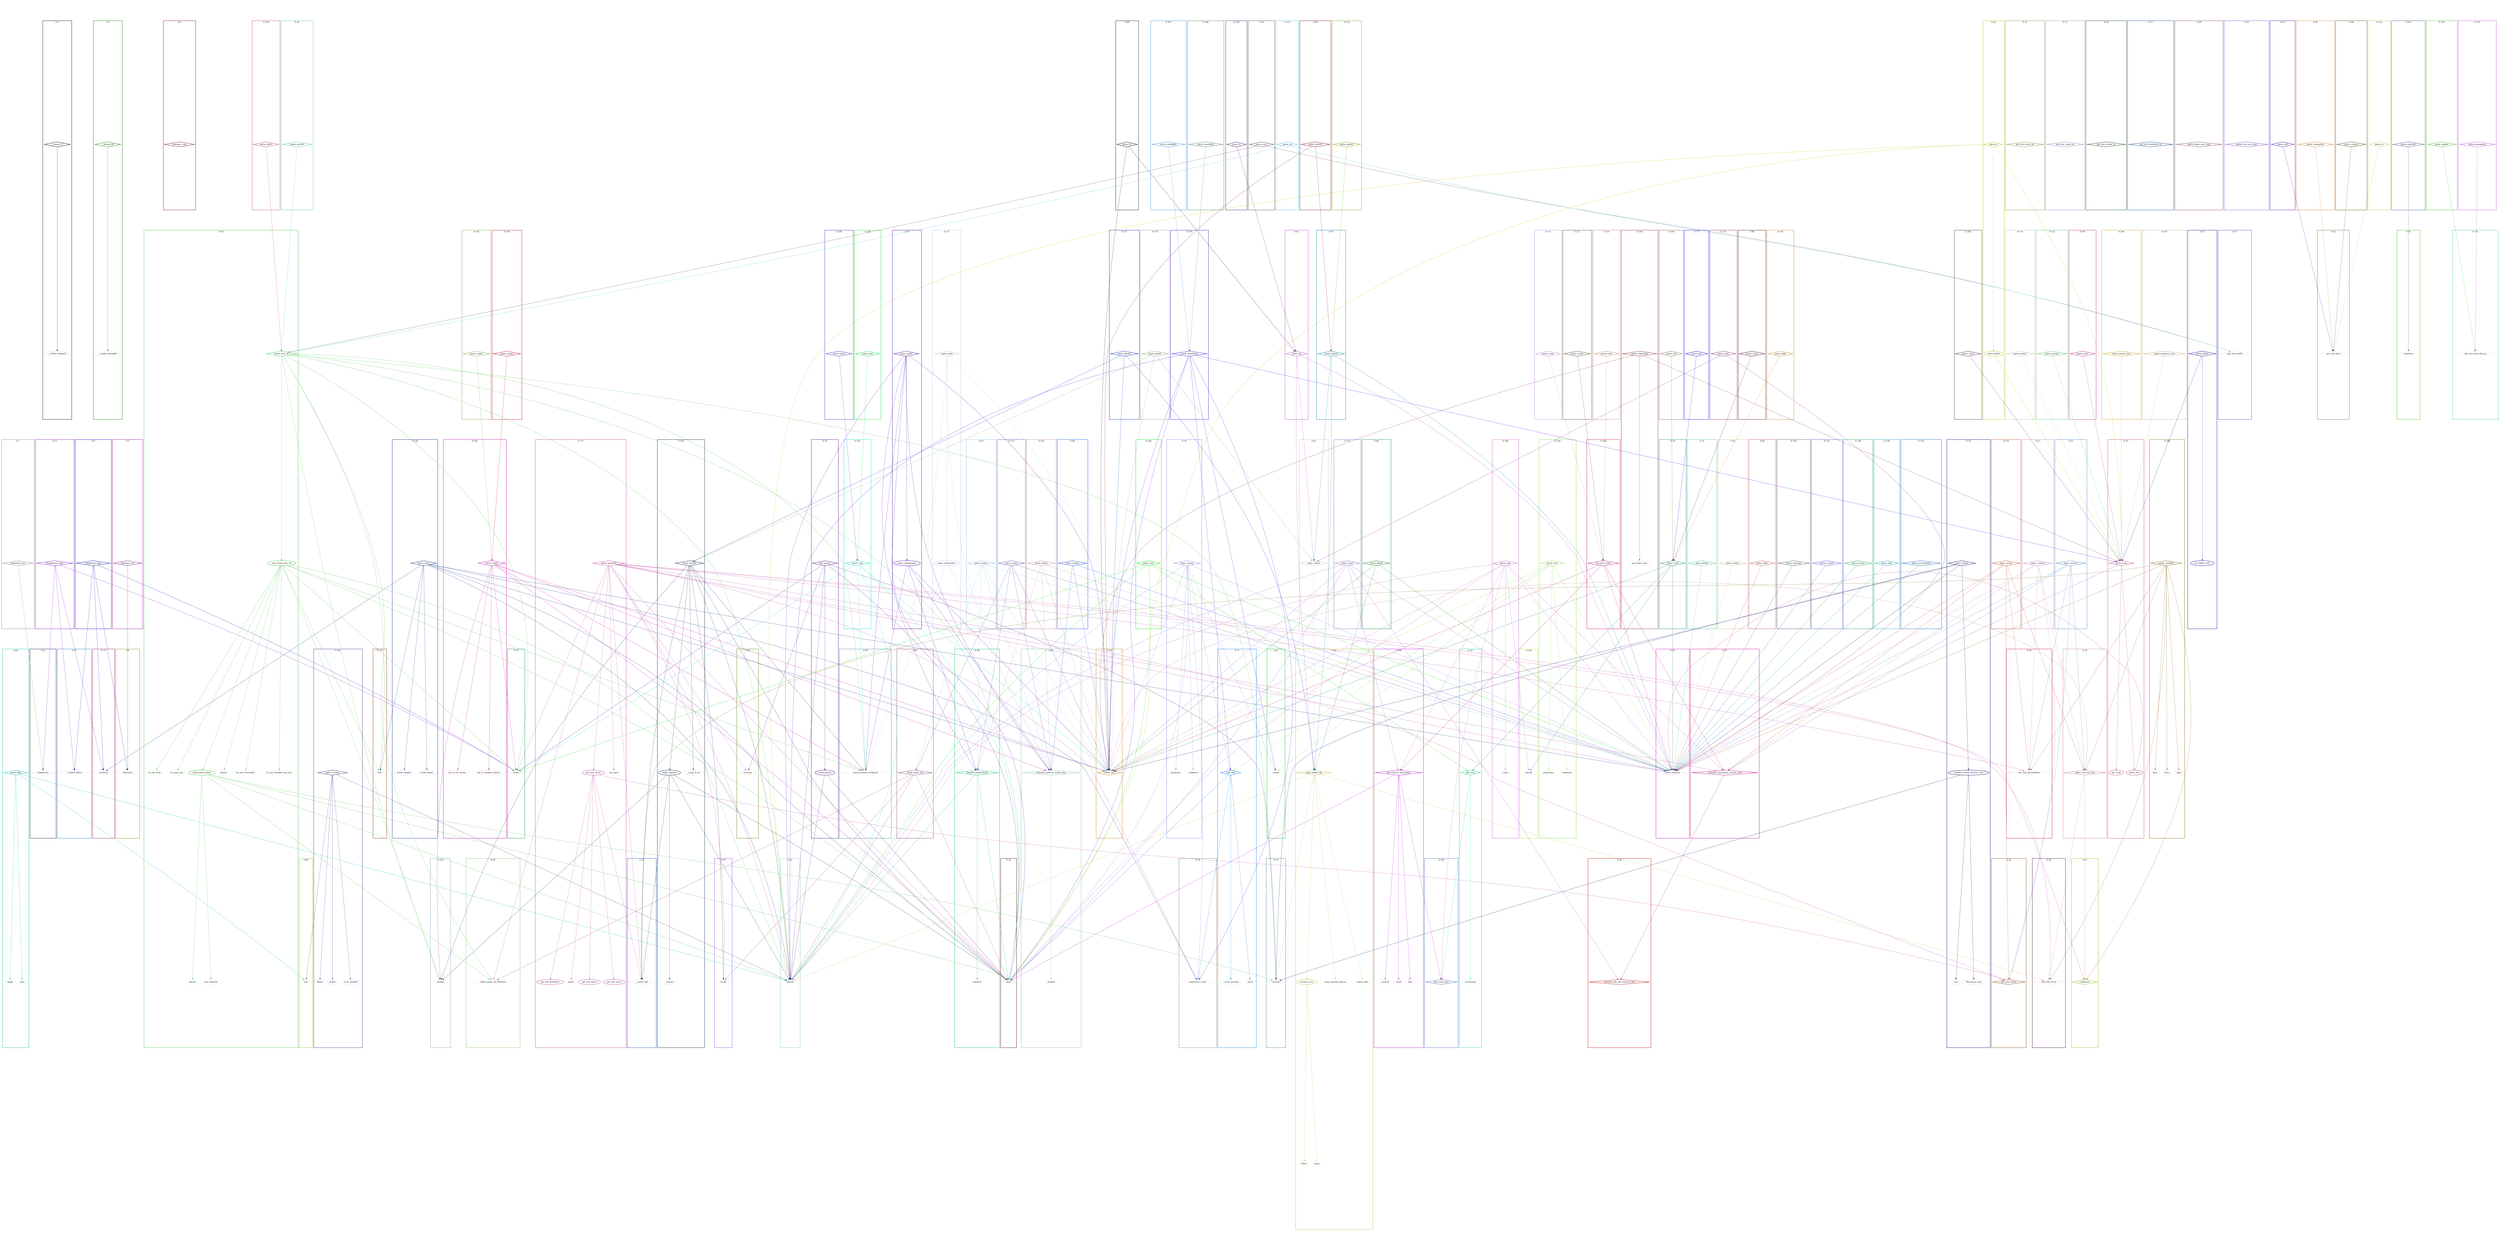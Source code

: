 digraph G {
  ratio=0.500000;
  "UV __bswap_32 (0)" [shape=diamond, label="__bswap_32", color="#000000",
                       style=bold];
  "UV __builtin_bswap32 (1)" [label="__builtin_bswap32", color="#000000",
                              style=dotted];
  "UV __bswap_64 (2)" [shape=diamond, label="__bswap_64", color="#008000",
                       style=bold];
  "UV __builtin_bswap64 (3)" [label="__builtin_bswap64", color="#008000",
                              style=dotted];
  "UV timespec_cmp (4)" [shape=diamond, label="timespec_cmp",
                         color="#800000", style=bold];
  "UV pgettext_aux (5)" [shape=diamond, label="pgettext_aux",
                         color="#800080", style=bold];
  "UV dcgettext (6)" [shape=diamond, label="dcgettext", color="#808000",
                      style=dotted];
  "UV npgettext_aux (7)" [shape=diamond, label="npgettext_aux",
                          color="#808080", style=bold];
  "UV dcngettext (8)" [shape=diamond, label="dcngettext", color="#000040",
                       style=dotted];
  "UV dcpgettext_expr (9)" [shape=diamond, label="dcpgettext_expr",
                            color="#0000C0", style=bold];
  "UV strlen (10)" [shape=diamond, label="strlen", color="#008040",
                    style=dotted];
  "UV __builtin_alloca (11)" [shape=diamond, label="__builtin_alloca",
                              color="#0080C0", style=dotted];
  "UV memcpy (12)" [shape=diamond, label="memcpy", color="#800040",
                    style=dotted];
  "UV dcnpgettext_expr (13)" [shape=diamond, label="dcnpgettext_expr",
                              color="#8000C0", style=bold];
  "UV get_stat_atime_ns (14)" [shape=diamond, label="get_stat_atime_ns",
                               color="#808040", style=bold];
  "UV get_stat_ctime_ns (15)" [shape=diamond, label="get_stat_ctime_ns",
                               color="#8080C0", style=bold];
  "UV get_stat_mtime_ns (16)" [shape=diamond, label="get_stat_mtime_ns",
                               color="#004000", style=bold];
  "UV get_stat_birthtime_ns (17)" [shape=diamond,
                                   label="get_stat_birthtime_ns",
                                   color="#004080", style=bold];
  "UV get_stat_atime (18)" [label="get_stat_atime", color="#C040A0",
                            style=bold];
  "UV get_stat_ctime (19)" [label="get_stat_ctime", color="#C040A0",
                            style=bold];
  "UV get_stat_mtime (20)" [shape=diamond, label="get_stat_mtime",
                            color="#804000", style=bold];
  "UV get_stat_birthtime (21)" [label="get_stat_birthtime", color="#C040A0",
                                style=bold];
  "UV <indirect> (22)" [shape=diamond, label="<indirect>", color="#80C000",
                        style=bold];
  "UV get_noop (23)" [label="get_noop", color="#C04080", style=bold];
  "UV get_stat_Ytime (24)" [label="get_stat_Ytime", color="#C040A0",
                            style=bold];
  "UV __assert_fail (25)" [shape=diamond, label="__assert_fail",
                           color="#0040C0", style=dotted];
  "UV abort (26)" [label="abort", color="#C040A0", style=dotted];
  "UV set_follow_state (27)" [label="set_follow_state", color="#0000A0",
                              style=bold];
  "UV parse_begin_user_args (28)" [shape=diamond,
                                   label="parse_begin_user_args",
                                   color="#804040", style=bold];
  "UV parse_end_user_args (29)" [shape=diamond, label="parse_end_user_args",
                                 color="#8040C0", style=bold];
  "UV found_parser (30)" [label="found_parser", color="#400080", style=bold];
  "UV gettext (31)" [shape=diamond, label="gettext", color="#80C0C0",
                     style=dotted];
  "UV error (32)" [shape=diamond, label="error", color="#400000",
                   style=dotted];
  "UV find_parser (33)" [shape=diamond, label="find_parser", color="#400080",
                         style=bold];
  "UV strncmp (34)" [shape=diamond, label="strncmp", color="#408000",
                     style=dotted];
  "UV strcmp (35)" [shape=diamond, label="strcmp", color="#408080",
                    style=dotted];
  "UV estimate_file_age_success_rate (36)" [shape=diamond,
                                            label="estimate_file_age_success_rate",
                                            color="#C00000", style=bold];
  "UV estimate_timestamp_success_rate (37)" [shape=diamond,
                                             label="estimate_timestamp_success_rate",
                                             color="#C00080", style=bold];
  "UV collect_arg (38)" [shape=diamond, label="collect_arg", color="#C08000",
                         style=bold];
  "UV collect_arg_stat_info (39)" [shape=diamond,
                                   label="collect_arg_stat_info",
                                   color="#C08080", style=bold];
  "UV fatal_file_error (40)" [shape=diamond, label="fatal_file_error",
                              color="#400040", style=dotted];
  "UV parse_and (41)" [shape=diamond, label="parse_and", color="#4000C0",
                       style=bold];
  "UV get_new_pred (42)" [shape=diamond, label="get_new_pred",
                          color="#408040", style=dotted];
  "UV parse_anewer (43)" [shape=diamond, label="parse_anewer",
                          color="#4080C0", style=bold];
  "UV set_stat_placeholders (44)" [shape=diamond,
                                   label="set_stat_placeholders",
                                   color="#C00040", style=dotted];
  "UV insert_primary (45)" [shape=diamond, label="insert_primary",
                            color="#C000C0", style=dotted];
  "UV parse_closeparen (46)" [shape=diamond, label="parse_closeparen",
                              color="#C08040", style=bold];
  "UV parse_cnewer (47)" [shape=diamond, label="parse_cnewer",
                          color="#C080C0", style=bold];
  "UV parse_comma (48)" [shape=diamond, label="parse_comma", color="#404000",
                         style=bold];
  "UV parse_daystart (49)" [shape=diamond, label="parse_daystart",
                            color="#404080", style=bold];
  "UV localtime (50)" [shape=diamond, label="localtime", color="#40C000",
                       style=dotted];
  "UV parse_delete (51)" [shape=diamond, label="parse_delete",
                          color="#40C080", style=bold];
  "UV parse_depth (52)" [label="parse_depth", color="#C0C000", style=bold];
  "UV parse_noop (53)" [shape=diamond, label="parse_noop", color="#C04080",
                        style=bold];
  "UV parse_d (54)" [shape=diamond, label="parse_d", color="#C0C000",
                     style=bold];
  "UV parse_empty (55)" [shape=diamond, label="parse_empty", color="#C0C080",
                         style=bold];
  "UV parse_exec (56)" [shape=diamond, label="parse_exec", color="#404040",
                        style=bold];
  "UV get_start_dirfd (57)" [shape=diamond, label="get_start_dirfd",
                             color="#4040C0", style=dotted];
  "UV insert_exec_ok (58)" [shape=diamond, label="insert_exec_ok",
                            color="#40C040", style=bold];
  "UV parse_execdir (59)" [shape=diamond, label="parse_execdir",
                           color="#40C0C0", style=bold];
  "UV parse_false (60)" [shape=diamond, label="parse_false", color="#C04040",
                         style=bold];
  "UV insert_fls (61)" [shape=diamond, label="insert_fls", color="#C040C0",
                        style=bold];
  "UV open_output_file (62)" [shape=diamond, label="open_output_file",
                              color="#C0C040", style=bold];
  "UV open_stdout (63)" [shape=diamond, label="open_stdout", color="#C0C0C0",
                         style=bold];
  "UV parse_fls (64)" [shape=diamond, label="parse_fls", color="#000020",
                       style=bold];
  "UV parse_follow (65)" [shape=diamond, label="parse_follow",
                          color="#0000A0", style=bold];
  "UV parse_fprint (66)" [shape=diamond, label="parse_fprint",
                          color="#008020", style=bold];
  "UV insert_fprint (67)" [shape=diamond, label="insert_fprint",
                           color="#0080A0", style=bold];
  "UV parse_fprint0 (68)" [shape=diamond, label="parse_fprint0",
                           color="#800020", style=bold];
  "UV estimate_fstype_success_rate (69)" [label="estimate_fstype_success_rate",
                                          color="#000060", style=bold];
  "UV stat (70)" [label="stat", color="#000060", style=dotted];
  "UV filesystem_type (71)" [label="filesystem_type", color="#000060",
                             style=dotted];
  "UV parse_fstype (72)" [shape=diamond, label="parse_fstype",
                          color="#000060", style=bold];
  "UV parse_gid (73)" [shape=diamond, label="parse_gid", color="#0000E0",
                       style=bold];
  "UV insert_num (74)" [shape=diamond, label="insert_num", color="#008060",
                        style=bold];
  "UV safe_atoi (75)" [shape=diamond, label="safe_atoi", color="#0080E0",
                       style=bold];
  "UV __errno_location (76)" [label="__errno_location", color="#0080E0",
                              style=dotted];
  "UV strtol (77)" [label="strtol", color="#0080E0", style=dotted];
  "UV quotearg_n_style (78)" [shape=diamond, label="quotearg_n_style",
                              color="#808060", style=dotted];
  "UV parse_group (79)" [shape=diamond, label="parse_group", color="#8080E0",
                         style=bold];
  "UV getgrnam (80)" [label="getgrnam", color="#8080E0", style=dotted];
  "UV endgrent (81)" [label="endgrent", color="#8080E0", style=dotted];
  "UV strspn (82)" [shape=diamond, label="strspn", color="#00C020",
                    style=dotted];
  "UV parse_help (83)" [shape=diamond, label="parse_help", color="#00C0A0",
                        style=bold];
  "UV usage (84)" [label="usage", color="#00C0A0", style=dotted];
  "UV puts (85)" [label="puts", color="#00C0A0", style=dotted];
  "UV exit (86)" [shape=diamond, label="exit", color="#80C020", style=dotted];
  "UV estimate_pattern_match_rate (87)" [shape=diamond,
                                         label="estimate_pattern_match_rate",
                                         color="#80C0A0", style=bold];
  "UV strpbrk (88)" [label="strpbrk", color="#80C0A0", style=dotted];
  "UV parse_ilname (89)" [shape=diamond, label="parse_ilname",
                          color="#0040E0", style=bold];
  "UV fnmatch_sanitycheck (90)" [shape=diamond, label="fnmatch_sanitycheck",
                                 color="#00C060", style=bold];
  "UV fnmatch (91)" [label="fnmatch", color="#00C060", style=dotted];
  "UV check_name_arg (92)" [shape=diamond, label="check_name_arg",
                            color="#804060", style=bold];
  "UV strchr (93)" [shape=diamond, label="strchr", color="#8040E0",
                    style=dotted];
  "UV safely_quote_err_filename (94)" [shape=diamond,
                                       label="safely_quote_err_filename",
                                       color="#80C060", style=dotted];
  "UV parse_iname (95)" [shape=diamond, label="parse_iname", color="#80C0E0",
                         style=bold];
  "UV parse_inum (96)" [shape=diamond, label="parse_inum", color="#400020",
                        style=bold];
  "UV parse_ipath (97)" [shape=diamond, label="parse_ipath", color="#4000A0",
                         style=bold];
  "UV parse_iwholename (98)" [label="parse_iwholename", color="#4000A0",
                              style=bold];
  "UV insert_primary_withpred (99)" [shape=diamond,
                                     label="insert_primary_withpred",
                                     color="#4080A0", style=dotted];
  "UV parse_iregex (100)" [shape=diamond, label="parse_iregex",
                           color="#C00020", style=bold];
  "UV insert_regex (101)" [shape=diamond, label="insert_regex",
                           color="#C000A0", style=bold];
  "UV parse_links (102)" [shape=diamond, label="parse_links",
                          color="#C08020", style=bold];
  "UV parse_lname (103)" [shape=diamond, label="parse_lname",
                          color="#C080A0", style=bold];
  "UV parse_ls (104)" [shape=diamond, label="parse_ls", color="#400060",
                       style=bold];
  "UV insert_depthspec (105)" [shape=diamond, label="insert_depthspec",
                               color="#4000E0", style=bold];
  "UV parse_maxdepth (106)" [shape=diamond, label="parse_maxdepth",
                             color="#408060", style=bold];
  "UV parse_mindepth (107)" [shape=diamond, label="parse_mindepth",
                             color="#4080E0", style=bold];
  "UV do_parse_xmin (108)" [shape=diamond, label="do_parse_xmin",
                            color="#C00060", style=bold];
  "UV get_relative_timestamp (109)" [shape=diamond,
                                     label="get_relative_timestamp",
                                     color="#C000E0", style=bold];
  "UV parse_amin (110)" [shape=diamond, label="parse_amin", color="#C08060",
                         style=bold];
  "UV parse_cmin (111)" [shape=diamond, label="parse_cmin", color="#C080E0",
                         style=bold];
  "UV parse_mmin (112)" [shape=diamond, label="parse_mmin", color="#404020",
                         style=bold];
  "UV parse_name (113)" [shape=diamond, label="parse_name", color="#4040A0",
                         style=bold];
  "UV parse_negate (114)" [shape=diamond, label="parse_negate",
                           color="#40C020", style=bold];
  "UV get_new_pred_chk_op (115)" [shape=diamond, label="get_new_pred_chk_op",
                                  color="#40C0A0", style=dotted];
  "UV parse_newer (116)" [shape=diamond, label="parse_newer",
                          color="#C04020", style=bold];
  "UV parse_newerXY (117)" [shape=diamond, label="parse_newerXY",
                            color="#C040A0", style=bold];
  "UV get_date (118)" [label="get_date", color="#C040A0", style=dotted];
  "UV parse_noleaf (119)" [shape=diamond, label="parse_noleaf",
                           color="#C0C0A0", style=bold];
  "UV parse_nogroup (120)" [shape=diamond, label="parse_nogroup",
                            color="#404060", style=bold];
  "UV parse_nouser (121)" [shape=diamond, label="parse_nouser",
                           color="#4040E0", style=bold];
  "UV parse_nowarn (122)" [shape=diamond, label="parse_nowarn",
                           color="#40C060", style=bold];
  "UV parse_ok (123)" [shape=diamond, label="parse_ok", color="#40C0E0",
                       style=bold];
  "UV parse_okdir (124)" [shape=diamond, label="parse_okdir",
                          color="#C04060", style=bold];
  "UV parse_openparen (125)" [shape=diamond, label="parse_openparen",
                              color="#C040E0", style=bold];
  "UV parse_or (126)" [shape=diamond, label="parse_or", color="#C0C060",
                       style=bold];
  "UV parse_path (127)" [shape=diamond, label="parse_path", color="#C0C0E0",
                         style=bold];
  "UV parse_wholename (128)" [label="parse_wholename", color="#C0C0E0",
                              style=bold];
  "UV parse_perm (129)" [shape=diamond, label="parse_perm", color="#002080",
                         style=bold];
  "UV mode_compile (130)" [label="mode_compile", color="#002080",
                           style=dotted];
  "UV mode_adjust (131)" [label="mode_adjust", color="#002080", style=dotted];
  "UV free (132)" [shape=diamond, label="free", color="#802000", style=dotted];
  "UV parse_print (133)" [shape=diamond, label="parse_print",
                          color="#802080", style=bold];
  "UV parse_print0 (134)" [shape=diamond, label="parse_print0",
                           color="#80A000", style=bold];
  "UV parse_printf (135)" [shape=diamond, label="parse_printf",
                           color="#80A080", style=bold];
  "UV insert_fprintf (136)" [shape=diamond, label="insert_fprintf",
                             color="#002040", style=bold];
  "UV parse_fprintf (137)" [shape=diamond, label="parse_fprintf",
                            color="#0020C0", style=bold];
  "UV parse_prune (138)" [shape=diamond, label="parse_prune",
                          color="#00A040", style=bold];
  "UV parse_quit (139)" [shape=diamond, label="parse_quit", color="#00A0C0",
                         style=bold];
  "UV parse_regextype (140)" [shape=diamond, label="parse_regextype",
                              color="#802040", style=bold];
  "UV get_regex_type (141)" [label="get_regex_type", color="#802040",
                             style=dotted];
  "UV parse_regex (142)" [shape=diamond, label="parse_regex",
                          color="#80A040", style=bold];
  "UV xmalloc (143)" [shape=diamond, label="xmalloc", color="#80A0C0",
                      style=dotted];
  "UV rpl_re_set_syntax (144)" [label="rpl_re_set_syntax", color="#C000A0",
                                style=dotted];
  "UV rpl_re_compile_pattern (145)" [label="rpl_re_compile_pattern",
                                     color="#C000A0", style=dotted];
  "UV parse_size (146)" [shape=diamond, label="parse_size", color="#00E000",
                         style=bold];
  "UV get_num (147)" [shape=diamond, label="get_num", color="#00E080",
                      style=bold];
  "UV parse_samefile (148)" [shape=diamond, label="parse_samefile",
                             color="#806000", style=bold];
  "UV open (149)" [label="open", color="#806000", style=dotted];
  "UV fstat (150)" [label="fstat", color="#806000", style=dotted];
  "UV close (151)" [label="close", color="#806000", style=dotted];
  "UV parse_true (152)" [label="parse_true", color="#C04080", style=bold];
  "UV parse_accesscheck (153)" [shape=diamond, label="parse_accesscheck",
                                color="#0060C0", style=bold];
  "UV parse_type (154)" [shape=diamond, label="parse_type", color="#00E040",
                         style=bold];
  "UV insert_type (155)" [shape=diamond, label="insert_type",
                          color="#00E0C0", style=bold];
  "UV parse_uid (156)" [shape=diamond, label="parse_uid", color="#806040",
                        style=bold];
  "UV parse_used (157)" [shape=diamond, label="parse_used", color="#8060C0",
                         style=bold];
  "UV parse_user (158)" [shape=diamond, label="parse_user", color="#80E040",
                         style=bold];
  "UV getpwnam (159)" [label="getpwnam", color="#80E040", style=dotted];
  "UV endpwent (160)" [label="endpwent", color="#80E040", style=dotted];
  "UV parse_version (161)" [shape=diamond, label="parse_version",
                            color="#402080", style=bold];
  "UV fflush (162)" [label="fflush", color="#402080", style=dotted];
  "UV printf (163)" [label="printf", color="#402080", style=dotted];
  "UV is_fts_enabled (164)" [label="is_fts_enabled", color="#402080",
                             style=dotted];
  "UV parse_xdev (165)" [shape=diamond, label="parse_xdev", color="#C02080",
                         style=bold];
  "UV parse_ignore_race (166)" [shape=diamond, label="parse_ignore_race",
                                color="#C0A000", style=bold];
  "UV parse_noignore_race (167)" [shape=diamond, label="parse_noignore_race",
                                  color="#C0A080", style=bold];
  "UV parse_warn (168)" [shape=diamond, label="parse_warn", color="#402040",
                         style=bold];
  "UV parse_xtype (169)" [shape=diamond, label="parse_xtype",
                          color="#4020C0", style=bold];
  "UV stream_is_tty (170)" [label="stream_is_tty", color="#C0C040",
                            style=bold];
  "UV fileno (171)" [label="fileno", color="#C0C040", style=dotted];
  "UV isatty (172)" [label="isatty", color="#C0C040", style=dotted];
  "UV make_segment (173)" [label="make_segment", color="#002040", style=bold];
  "UV __ctype_b_loc (174)" [label="__ctype_b_loc", color="#002040",
                            style=dotted];
  "UV strncpy (175)" [label="strncpy", color="#002040", style=dotted];
  "UV check_path_safety (176)" [label="check_path_safety", color="#40C040",
                                style=bold];
  "UV getenv (177)" [label="getenv", color="#40C040", style=dotted];
  "UV next_element (178)" [label="next_element", color="#40C040",
                           style=dotted];
  "UV new_insert_exec_ok (179)" [label="new_insert_exec_ok", color="#40C040",
                                 style=bold];
  "UV mbsstr (180)" [label="mbsstr", color="#40C040", style=dotted];
  "UV bc_init_controlinfo (181)" [label="bc_init_controlinfo",
                                  color="#40C040", style=dotted];
  "UV bc_use_sensible_arg_max (182)" [label="bc_use_sensible_arg_max",
                                      color="#40C040", style=dotted];
  "UV bc_init_state (183)" [label="bc_init_state", color="#40C040",
                            style=dotted];
  "UV bc_push_arg (184)" [label="bc_push_arg", color="#40C040", style=dotted];
  "UV get_comp_type (185)" [shape=diamond, label="get_comp_type",
                            color="#4060C0", style=bold];
  "UV xstrtod (186)" [label="xstrtod", color="#C000E0", style=dotted];
  "UV modf (187)" [label="modf", color="#C000E0", style=dotted];
  "UV fabs (188)" [label="fabs", color="#C000E0", style=dotted];
  "UV parse_time (189)" [shape=diamond, label="parse_time", color="#C060C0",
                         style=bold];
  "UV fprintf (190)" [shape=diamond, label="fprintf", color="#C0E040",
                      style=dotted];
  "UV ctime (191)" [label="ctime", color="#C060C0", style=dotted];
  "UV xstrtoumax (192)" [label="xstrtoumax", color="#00E080", style=dotted];
  "UV clone_quoting_options (193)" [label="clone_quoting_options",
                                    color="#C0C040", style=dotted];
  "UV fopen_safer (194)" [label="fopen_safer", color="#C0C040", style=dotted];
  
  subgraph cluster_111 { label="S 111";
    color="#C080E0";
    style=bold;
    "UV parse_cmin (111)"; };
  subgraph cluster_112 { label="S 112";
    color="#404020";
    style=bold;
    "UV parse_mmin (112)"; };
  subgraph cluster_113 { label="S 113";
    color="#4040A0";
    style=bold;
    "UV parse_name (113)"; };
  subgraph cluster_31 { label="S 31";
    color="#80C0C0";
    style=bold;
    "UV gettext (31)"; };
  subgraph cluster_114 { label="S 114";
    color="#40C020";
    style=bold;
    "UV parse_negate (114)"; };
  subgraph cluster_32 { label="S 32";
    color="#400000";
    style=bold;
    "UV error (32)"; };
  subgraph cluster_115 { label="S 115";
    color="#40C0A0";
    style=bold;
    "UV get_new_pred_chk_op (115)"; };
  subgraph cluster_33 { label="S 33";
    color="#400080";
    style=bold;
    "UV find_parser (33)";"UV found_parser (30)"; };
  subgraph cluster_116 { label="S 116";
    color="#C04020";
    style=bold;
    "UV parse_newer (116)"; };
  subgraph cluster_34 { label="S 34";
    color="#408000";
    style=bold;
    "UV strncmp (34)"; };
  subgraph cluster_117 { label="S 117";
    color="#C040A0";
    style=bold;
    "UV get_date (118)";"UV parse_newerXY (117)";"UV abort (26)";"UV get_stat_Ytime (24)";"UV get_stat_birthtime (21)";"UV get_stat_ctime (19)";"UV get_stat_atime (18)"; };
  subgraph cluster_35 { label="S 35";
    color="#408080";
    style=bold;
    "UV strcmp (35)"; };
  subgraph cluster_36 { label="S 36";
    color="#C00000";
    style=bold;
    "UV estimate_file_age_success_rate (36)"; };
  subgraph cluster_119 { label="S 119";
    color="#C0C0A0";
    style=bold;
    "UV parse_noleaf (119)"; };
  subgraph cluster_37 { label="S 37";
    color="#C00080";
    style=bold;
    "UV estimate_timestamp_success_rate (37)"; };
  subgraph cluster_38 { label="S 38";
    color="#C08000";
    style=bold;
    "UV collect_arg (38)"; };
  subgraph cluster_185 { label="S 185";
    color="#4060C0";
    style=bold;
    "UV get_comp_type (185)"; };
  subgraph cluster_39 { label="S 39";
    color="#C08080";
    style=bold;
    "UV collect_arg_stat_info (39)"; };
  subgraph cluster_189 { label="S 189";
    color="#C060C0";
    style=bold;
    "UV ctime (191)";"UV parse_time (189)"; };
  subgraph cluster_120 { label="S 120";
    color="#404060";
    style=bold;
    "UV parse_nogroup (120)"; };
  subgraph cluster_121 { label="S 121";
    color="#4040E0";
    style=bold;
    "UV parse_nouser (121)"; };
  subgraph cluster_122 { label="S 122";
    color="#40C060";
    style=bold;
    "UV parse_nowarn (122)"; };
  subgraph cluster_40 { label="S 40";
    color="#400040";
    style=bold;
    "UV fatal_file_error (40)"; };
  subgraph cluster_123 { label="S 123";
    color="#40C0E0";
    style=bold;
    "UV parse_ok (123)"; };
  subgraph cluster_41 { label="S 41";
    color="#4000C0";
    style=bold;
    "UV parse_and (41)"; };
  subgraph cluster_124 { label="S 124";
    color="#C04060";
    style=bold;
    "UV parse_okdir (124)"; };
  subgraph cluster_42 { label="S 42";
    color="#408040";
    style=bold;
    "UV get_new_pred (42)"; };
  subgraph cluster_125 { label="S 125";
    color="#C040E0";
    style=bold;
    "UV parse_openparen (125)"; };
  subgraph cluster_43 { label="S 43";
    color="#4080C0";
    style=bold;
    "UV parse_anewer (43)"; };
  subgraph cluster_190 { label="S 190";
    color="#C0E040";
    style=bold;
    "UV fprintf (190)"; };
  subgraph cluster_126 { label="S 126";
    color="#C0C060";
    style=bold;
    "UV parse_or (126)"; };
  subgraph cluster_44 { label="S 44";
    color="#C00040";
    style=bold;
    "UV set_stat_placeholders (44)"; };
  subgraph cluster_127 { label="S 127";
    color="#C0C0E0";
    style=bold;
    "UV parse_wholename (128)";"UV parse_path (127)"; };
  subgraph cluster_45 { label="S 45";
    color="#C000C0";
    style=bold;
    "UV insert_primary (45)"; };
  subgraph cluster_46 { label="S 46";
    color="#C08040";
    style=bold;
    "UV parse_closeparen (46)"; };
  subgraph cluster_129 { label="S 129";
    color="#002080";
    style=bold;
    "UV mode_adjust (131)";"UV mode_compile (130)";"UV parse_perm (129)"; };
  subgraph cluster_47 { label="S 47";
    color="#C080C0";
    style=bold;
    "UV parse_cnewer (47)"; };
  subgraph cluster_48 { label="S 48";
    color="#404000";
    style=bold;
    "UV parse_comma (48)"; };
  subgraph cluster_49 { label="S 49";
    color="#404080";
    style=bold;
    "UV parse_daystart (49)"; };
  subgraph cluster_132 { label="S 132";
    color="#802000";
    style=bold;
    "UV free (132)"; };
  subgraph cluster_50 { label="S 50";
    color="#40C000";
    style=bold;
    "UV localtime (50)"; };
  subgraph cluster_133 { label="S 133";
    color="#802080";
    style=bold;
    "UV parse_print (133)"; };
  subgraph cluster_51 { label="S 51";
    color="#40C080";
    style=bold;
    "UV parse_delete (51)"; };
  subgraph cluster_134 { label="S 134";
    color="#80A000";
    style=bold;
    "UV parse_print0 (134)"; };
  subgraph cluster_53 { label="S 53";
    color="#C04080";
    style=bold;
    "UV parse_true (152)";"UV parse_noop (53)";"UV get_noop (23)"; };
  subgraph cluster_135 { label="S 135";
    color="#80A080";
    style=bold;
    "UV parse_printf (135)"; };
  subgraph cluster_54 { label="S 54";
    color="#C0C000";
    style=bold;
    "UV parse_d (54)";"UV parse_depth (52)"; };
  subgraph cluster_136 { label="S 136";
    color="#002040";
    style=bold;
    "UV strncpy (175)";"UV __ctype_b_loc (174)";"UV make_segment (173)";"UV insert_fprintf (136)"; };
  subgraph cluster_55 { label="S 55";
    color="#C0C080";
    style=bold;
    "UV parse_empty (55)"; };
  subgraph cluster_137 { label="S 137";
    color="#0020C0";
    style=bold;
    "UV parse_fprintf (137)"; };
  subgraph cluster_56 { label="S 56";
    color="#404040";
    style=bold;
    "UV parse_exec (56)"; };
  subgraph cluster_138 { label="S 138";
    color="#00A040";
    style=bold;
    "UV parse_prune (138)"; };
  subgraph cluster_57 { label="S 57";
    color="#4040C0";
    style=bold;
    "UV get_start_dirfd (57)"; };
  subgraph cluster_139 { label="S 139";
    color="#00A0C0";
    style=bold;
    "UV parse_quit (139)"; };
  subgraph cluster_58 { label="S 58";
    color="#40C040";
    style=bold;
    "UV bc_push_arg (184)";"UV bc_init_state (183)";"UV bc_use_sensible_arg_max (182)";"UV bc_init_controlinfo (181)";"UV mbsstr (180)";"UV new_insert_exec_ok (179)";"UV next_element (178)";"UV getenv (177)";"UV check_path_safety (176)";"UV insert_exec_ok (58)"; };
  subgraph cluster_59 { label="S 59";
    color="#40C0C0";
    style=bold;
    "UV parse_execdir (59)"; };
  subgraph cluster_0 { label="S 0";
    color="#000000";
    style=bold;
    "UV __builtin_bswap32 (1)";"UV __bswap_32 (0)"; };
  subgraph cluster_2 { label="S 2";
    color="#008000";
    style=bold;
    "UV __builtin_bswap64 (3)";"UV __bswap_64 (2)"; };
  subgraph cluster_4 { label="S 4";
    color="#800000";
    style=bold;
    "UV timespec_cmp (4)"; };
  subgraph cluster_5 { label="S 5";
    color="#800080";
    style=bold;
    "UV pgettext_aux (5)"; };
  subgraph cluster_6 { label="S 6";
    color="#808000";
    style=bold;
    "UV dcgettext (6)"; };
  subgraph cluster_7 { label="S 7";
    color="#808080";
    style=bold;
    "UV npgettext_aux (7)"; };
  subgraph cluster_8 { label="S 8";
    color="#000040";
    style=bold;
    "UV dcngettext (8)"; };
  subgraph cluster_140 { label="S 140";
    color="#802040";
    style=bold;
    "UV get_regex_type (141)";"UV parse_regextype (140)"; };
  subgraph cluster_9 { label="S 9";
    color="#0000C0";
    style=bold;
    "UV dcpgettext_expr (9)"; };
  subgraph cluster_142 { label="S 142";
    color="#80A040";
    style=bold;
    "UV parse_regex (142)"; };
  subgraph cluster_60 { label="S 60";
    color="#C04040";
    style=bold;
    "UV parse_false (60)"; };
  subgraph cluster_143 { label="S 143";
    color="#80A0C0";
    style=bold;
    "UV xmalloc (143)"; };
  subgraph cluster_61 { label="S 61";
    color="#C040C0";
    style=bold;
    "UV insert_fls (61)"; };
  subgraph cluster_62 { label="S 62";
    color="#C0C040";
    style=bold;
    "UV fopen_safer (194)";"UV clone_quoting_options (193)";"UV isatty (172)";"UV fileno (171)";"UV stream_is_tty (170)";"UV open_output_file (62)"; };
  subgraph cluster_63 { label="S 63";
    color="#C0C0C0";
    style=bold;
    "UV open_stdout (63)"; };
  subgraph cluster_146 { label="S 146";
    color="#00E000";
    style=bold;
    "UV parse_size (146)"; };
  subgraph cluster_64 { label="S 64";
    color="#000020";
    style=bold;
    "UV parse_fls (64)"; };
  subgraph cluster_147 { label="S 147";
    color="#00E080";
    style=bold;
    "UV xstrtoumax (192)";"UV get_num (147)"; };
  subgraph cluster_65 { label="S 65";
    color="#0000A0";
    style=bold;
    "UV parse_follow (65)";"UV set_follow_state (27)"; };
  subgraph cluster_148 { label="S 148";
    color="#806000";
    style=bold;
    "UV close (151)";"UV fstat (150)";"UV open (149)";"UV parse_samefile (148)"; };
  subgraph cluster_66 { label="S 66";
    color="#008020";
    style=bold;
    "UV parse_fprint (66)"; };
  subgraph cluster_67 { label="S 67";
    color="#0080A0";
    style=bold;
    "UV insert_fprint (67)"; };
  subgraph cluster_68 { label="S 68";
    color="#800020";
    style=bold;
    "UV parse_fprint0 (68)"; };
  subgraph cluster_153 { label="S 153";
    color="#0060C0";
    style=bold;
    "UV parse_accesscheck (153)"; };
  subgraph cluster_154 { label="S 154";
    color="#00E040";
    style=bold;
    "UV parse_type (154)"; };
  subgraph cluster_72 { label="S 72";
    color="#000060";
    style=bold;
    "UV parse_fstype (72)";"UV filesystem_type (71)";"UV stat (70)";"UV estimate_fstype_success_rate (69)"; };
  subgraph cluster_155 { label="S 155";
    color="#00E0C0";
    style=bold;
    "UV insert_type (155)"; };
  subgraph cluster_73 { label="S 73";
    color="#0000E0";
    style=bold;
    "UV parse_gid (73)"; };
  subgraph cluster_156 { label="S 156";
    color="#806040";
    style=bold;
    "UV parse_uid (156)"; };
  subgraph cluster_74 { label="S 74";
    color="#008060";
    style=bold;
    "UV insert_num (74)"; };
  subgraph cluster_157 { label="S 157";
    color="#8060C0";
    style=bold;
    "UV parse_used (157)"; };
  subgraph cluster_75 { label="S 75";
    color="#0080E0";
    style=bold;
    "UV strtol (77)";"UV __errno_location (76)";"UV safe_atoi (75)"; };
  subgraph cluster_158 { label="S 158";
    color="#80E040";
    style=bold;
    "UV endpwent (160)";"UV getpwnam (159)";"UV parse_user (158)"; };
  subgraph cluster_78 { label="S 78";
    color="#808060";
    style=bold;
    "UV quotearg_n_style (78)"; };
  subgraph cluster_79 { label="S 79";
    color="#8080E0";
    style=bold;
    "UV endgrent (81)";"UV getgrnam (80)";"UV parse_group (79)"; };
  subgraph cluster_10 { label="S 10";
    color="#008040";
    style=bold;
    "UV strlen (10)"; };
  subgraph cluster_11 { label="S 11";
    color="#0080C0";
    style=bold;
    "UV __builtin_alloca (11)"; };
  subgraph cluster_12 { label="S 12";
    color="#800040";
    style=bold;
    "UV memcpy (12)"; };
  subgraph cluster_13 { label="S 13";
    color="#8000C0";
    style=bold;
    "UV dcnpgettext_expr (13)"; };
  subgraph cluster_14 { label="S 14";
    color="#808040";
    style=bold;
    "UV get_stat_atime_ns (14)"; };
  subgraph cluster_161 { label="S 161";
    color="#402080";
    style=bold;
    "UV is_fts_enabled (164)";"UV printf (163)";"UV fflush (162)";"UV parse_version (161)"; };
  subgraph cluster_15 { label="S 15";
    color="#8080C0";
    style=bold;
    "UV get_stat_ctime_ns (15)"; };
  subgraph cluster_16 { label="S 16";
    color="#004000";
    style=bold;
    "UV get_stat_mtime_ns (16)"; };
  subgraph cluster_17 { label="S 17";
    color="#004080";
    style=bold;
    "UV get_stat_birthtime_ns (17)"; };
  subgraph cluster_82 { label="S 82";
    color="#00C020";
    style=bold;
    "UV strspn (82)"; };
  subgraph cluster_165 { label="S 165";
    color="#C02080";
    style=bold;
    "UV parse_xdev (165)"; };
  subgraph cluster_83 { label="S 83";
    color="#00C0A0";
    style=bold;
    "UV puts (85)";"UV usage (84)";"UV parse_help (83)"; };
  subgraph cluster_166 { label="S 166";
    color="#C0A000";
    style=bold;
    "UV parse_ignore_race (166)"; };
  subgraph cluster_167 { label="S 167";
    color="#C0A080";
    style=bold;
    "UV parse_noignore_race (167)"; };
  subgraph cluster_168 { label="S 168";
    color="#402040";
    style=bold;
    "UV parse_warn (168)"; };
  subgraph cluster_86 { label="S 86";
    color="#80C020";
    style=bold;
    "UV exit (86)"; };
  subgraph cluster_169 { label="S 169";
    color="#4020C0";
    style=bold;
    "UV parse_xtype (169)"; };
  subgraph cluster_87 { label="S 87";
    color="#80C0A0";
    style=bold;
    "UV strpbrk (88)";"UV estimate_pattern_match_rate (87)"; };
  subgraph cluster_89 { label="S 89";
    color="#0040E0";
    style=bold;
    "UV parse_ilname (89)"; };
  subgraph cluster_100 { label="S 100";
    color="#C00020";
    style=bold;
    "UV parse_iregex (100)"; };
  subgraph cluster_101 { label="S 101";
    color="#C000A0";
    style=bold;
    "UV rpl_re_compile_pattern (145)";"UV rpl_re_set_syntax (144)";"UV insert_regex (101)"; };
  subgraph cluster_20 { label="S 20";
    color="#804000";
    style=bold;
    "UV get_stat_mtime (20)"; };
  subgraph cluster_102 { label="S 102";
    color="#C08020";
    style=bold;
    "UV parse_links (102)"; };
  subgraph cluster_103 { label="S 103";
    color="#C080A0";
    style=bold;
    "UV parse_lname (103)"; };
  subgraph cluster_22 { label="S 22";
    color="#80C000";
    style=bold;
    "UV <indirect> (22)"; };
  subgraph cluster_104 { label="S 104";
    color="#400060";
    style=bold;
    "UV parse_ls (104)"; };
  subgraph cluster_105 { label="S 105";
    color="#4000E0";
    style=bold;
    "UV insert_depthspec (105)"; };
  subgraph cluster_106 { label="S 106";
    color="#408060";
    style=bold;
    "UV parse_maxdepth (106)"; };
  subgraph cluster_25 { label="S 25";
    color="#0040C0";
    style=bold;
    "UV __assert_fail (25)"; };
  subgraph cluster_107 { label="S 107";
    color="#4080E0";
    style=bold;
    "UV parse_mindepth (107)"; };
  subgraph cluster_90 { label="S 90";
    color="#00C060";
    style=bold;
    "UV fnmatch (91)";"UV fnmatch_sanitycheck (90)"; };
  subgraph cluster_108 { label="S 108";
    color="#C00060";
    style=bold;
    "UV do_parse_xmin (108)"; };
  subgraph cluster_109 { label="S 109";
    color="#C000E0";
    style=bold;
    "UV fabs (188)";"UV modf (187)";"UV xstrtod (186)";"UV get_relative_timestamp (109)"; };
  subgraph cluster_92 { label="S 92";
    color="#804060";
    style=bold;
    "UV check_name_arg (92)"; };
  subgraph cluster_28 { label="S 28";
    color="#804040";
    style=bold;
    "UV parse_begin_user_args (28)"; };
  subgraph cluster_29 { label="S 29";
    color="#8040C0";
    style=bold;
    "UV parse_end_user_args (29)"; };
  subgraph cluster_93 { label="S 93";
    color="#8040E0";
    style=bold;
    "UV strchr (93)"; };
  subgraph cluster_94 { label="S 94";
    color="#80C060";
    style=bold;
    "UV safely_quote_err_filename (94)"; };
  subgraph cluster_95 { label="S 95";
    color="#80C0E0";
    style=bold;
    "UV parse_iname (95)"; };
  subgraph cluster_96 { label="S 96";
    color="#400020";
    style=bold;
    "UV parse_inum (96)"; };
  subgraph cluster_97 { label="S 97";
    color="#4000A0";
    style=bold;
    "UV parse_iwholename (98)";"UV parse_ipath (97)"; };
  subgraph cluster_99 { label="S 99";
    color="#4080A0";
    style=bold;
    "UV insert_primary_withpred (99)"; };
  subgraph cluster_110 { label="S 110";
    color="#C08060";
    style=bold;
    "UV parse_amin (110)"; };
  
  "UV __bswap_32 (0)" -> "UV __builtin_bswap32 (1)" [color="#000000"];
  "UV __bswap_64 (2)" -> "UV __builtin_bswap64 (3)" [color="#008000"];
  "UV pgettext_aux (5)" -> "UV dcgettext (6)" [color="#800080"];
  "UV npgettext_aux (7)" -> "UV dcngettext (8)" [color="#808080"];
  "UV dcpgettext_expr (9)" -> "UV dcgettext (6)" [color="#0000C0"];
  "UV dcpgettext_expr (9)" -> "UV strlen (10)" [color="#0000C0"];
  "UV dcpgettext_expr (9)" -> "UV __builtin_alloca (11)" [color="#0000C0"];
  "UV dcpgettext_expr (9)" -> "UV memcpy (12)" [color="#0000C0"];
  "UV dcnpgettext_expr (13)" -> "UV dcngettext (8)" [color="#8000C0"];
  "UV dcnpgettext_expr (13)" -> "UV strlen (10)" [color="#8000C0"];
  "UV dcnpgettext_expr (13)" -> "UV __builtin_alloca (11)" [color="#8000C0"];
  "UV dcnpgettext_expr (13)" -> "UV memcpy (12)" [color="#8000C0"];
  "UV get_stat_Ytime (24)" -> "UV get_stat_atime (18)" [color="#C040A0"];
  "UV get_stat_Ytime (24)" -> "UV get_stat_ctime (19)" [color="#C040A0"];
  "UV get_stat_Ytime (24)" -> "UV get_stat_mtime (20)" [color="#C040A0"];
  "UV get_stat_Ytime (24)" -> "UV get_stat_birthtime (21)" [color="#C040A0"];
  "UV get_stat_Ytime (24)" -> "UV __assert_fail (25)" [color="#C040A0"];
  "UV get_stat_Ytime (24)" -> "UV abort (26)" [color="#C040A0"];
  "UV found_parser (30)" -> "UV gettext (31)" [color="#400080"];
  "UV found_parser (30)" -> "UV error (32)" [color="#400080"];
  "UV find_parser (33)" -> "UV strlen (10)" [color="#400080"];
  "UV find_parser (33)" -> "UV found_parser (30)" [color="#400080"];
  "UV find_parser (33)" -> "UV gettext (31)" [color="#400080"];
  "UV find_parser (33)" -> "UV error (32)" [color="#400080"];
  "UV find_parser (33)" -> "UV strncmp (34)" [color="#400080"];
  "UV find_parser (33)" -> "UV strcmp (35)" [color="#400080"];
  "UV estimate_timestamp_success_rate (37)" -> "UV estimate_file_age_success_rate (36)" [
  color="#C00080"];
  "UV collect_arg_stat_info (39)" -> "UV <indirect> (22)" [color="#C08080"];
  "UV collect_arg_stat_info (39)" -> "UV collect_arg (38)" [color="#C08080"];
  "UV collect_arg_stat_info (39)" -> "UV fatal_file_error (40)" [color="#C08080"];
  "UV parse_and (41)" -> "UV get_new_pred (42)" [color="#4000C0"];
  "UV parse_anewer (43)" -> "UV get_stat_mtime (20)" [color="#4080C0"];
  "UV parse_anewer (43)" -> "UV estimate_timestamp_success_rate (37)" [
  color="#4080C0"];
  "UV parse_anewer (43)" -> "UV collect_arg_stat_info (39)" [color="#4080C0"];
  "UV parse_anewer (43)" -> "UV set_stat_placeholders (44)" [color="#4080C0"];
  "UV parse_anewer (43)" -> "UV insert_primary (45)" [color="#4080C0"];
  "UV parse_closeparen (46)" -> "UV get_new_pred (42)" [color="#C08040"];
  "UV parse_cnewer (47)" -> "UV get_stat_mtime (20)" [color="#C080C0"];
  "UV parse_cnewer (47)" -> "UV estimate_timestamp_success_rate (37)" [
  color="#C080C0"];
  "UV parse_cnewer (47)" -> "UV collect_arg_stat_info (39)" [color="#C080C0"];
  "UV parse_cnewer (47)" -> "UV set_stat_placeholders (44)" [color="#C080C0"];
  "UV parse_cnewer (47)" -> "UV insert_primary (45)" [color="#C080C0"];
  "UV parse_comma (48)" -> "UV get_new_pred (42)" [color="#404000"];
  "UV parse_daystart (49)" -> "UV localtime (50)" [color="#404080"];
  "UV parse_delete (51)" -> "UV insert_primary (45)" [color="#40C080"];
  "UV parse_depth (52)" -> "UV parse_noop (53)" [color="#C0C000"];
  "UV parse_noop (53)" -> "UV get_noop (23)" [color="#C04080"];
  "UV parse_noop (53)" -> "UV insert_primary (45)" [color="#C04080"];
  "UV parse_noop (53)" -> "UV parse_true (152)" [color="#C04080"];
  "UV parse_d (54)" -> "UV gettext (31)" [color="#C0C000"];
  "UV parse_d (54)" -> "UV error (32)" [color="#C0C000"];
  "UV parse_d (54)" -> "UV parse_depth (52)" [color="#C0C000"];
  "UV parse_d (54)" -> "UV parse_noop (53)" [color="#C0C000"];
  "UV parse_empty (55)" -> "UV insert_primary (45)" [color="#C0C080"];
  "UV parse_exec (56)" -> "UV get_start_dirfd (57)" [color="#404040"];
  "UV parse_exec (56)" -> "UV insert_exec_ok (58)" [color="#404040"];
  "UV insert_exec_ok (58)" -> "UV strlen (10)" [color="#40C040"];
  "UV insert_exec_ok (58)" -> "UV gettext (31)" [color="#40C040"];
  "UV insert_exec_ok (58)" -> "UV error (32)" [color="#40C040"];
  "UV insert_exec_ok (58)" -> "UV strcmp (35)" [color="#40C040"];
  "UV insert_exec_ok (58)" -> "UV safely_quote_err_filename (94)" [color="#40C040"];
  "UV insert_exec_ok (58)" -> "UV insert_primary_withpred (99)" [color="#40C040"];
  "UV insert_exec_ok (58)" -> "UV free (132)" [color="#40C040"];
  "UV insert_exec_ok (58)" -> "UV xmalloc (143)" [color="#40C040"];
  "UV insert_exec_ok (58)" -> "UV new_insert_exec_ok (179)" [color="#40C040"];
  "UV parse_execdir (59)" -> "UV insert_exec_ok (58)" [color="#40C0C0"];
  "UV parse_false (60)" -> "UV insert_primary (45)" [color="#C04040"];
  "UV insert_fls (61)" -> "UV insert_primary (45)" [color="#C040C0"];
  "UV insert_fls (61)" -> "UV open_output_file (62)" [color="#C040C0"];
  "UV insert_fls (61)" -> "UV open_stdout (63)" [color="#C040C0"];
  "UV open_output_file (62)" -> "UV gettext (31)" [color="#C0C040"];
  "UV open_output_file (62)" -> "UV strcmp (35)" [color="#C0C040"];
  "UV open_output_file (62)" -> "UV fatal_file_error (40)" [color="#C0C040"];
  "UV open_output_file (62)" -> "UV stream_is_tty (170)" [color="#C0C040"];
  "UV open_output_file (62)" -> "UV clone_quoting_options (193)" [color="#C0C040"];
  "UV open_output_file (62)" -> "UV fopen_safer (194)" [color="#C0C040"];
  "UV open_stdout (63)" -> "UV open_output_file (62)" [color="#C0C0C0"];
  "UV parse_fls (64)" -> "UV collect_arg (38)" [color="#000020"];
  "UV parse_fls (64)" -> "UV insert_fls (61)" [color="#000020"];
  "UV parse_follow (65)" -> "UV set_follow_state (27)" [color="#0000A0"];
  "UV parse_follow (65)" -> "UV parse_noop (53)" [color="#0000A0"];
  "UV parse_fprint (66)" -> "UV collect_arg (38)" [color="#008020"];
  "UV parse_fprint (66)" -> "UV insert_primary (45)" [color="#008020"];
  "UV parse_fprint (66)" -> "UV open_output_file (62)" [color="#008020"];
  "UV insert_fprint (67)" -> "UV insert_primary (45)" [color="#0080A0"];
  "UV insert_fprint (67)" -> "UV open_output_file (62)" [color="#0080A0"];
  "UV insert_fprint (67)" -> "UV open_stdout (63)" [color="#0080A0"];
  "UV parse_fprint0 (68)" -> "UV collect_arg (38)" [color="#800020"];
  "UV parse_fprint0 (68)" -> "UV insert_fprint (67)" [color="#800020"];
  "UV estimate_fstype_success_rate (69)" -> "UV strcmp (35)" [color="#000060"];
  "UV estimate_fstype_success_rate (69)" -> "UV stat (70)" [color="#000060"];
  "UV estimate_fstype_success_rate (69)" -> "UV filesystem_type (71)" [
  color="#000060"];
  "UV parse_fstype (72)" -> "UV strcmp (35)" [color="#000060"];
  "UV parse_fstype (72)" -> "UV collect_arg (38)" [color="#000060"];
  "UV parse_fstype (72)" -> "UV insert_primary (45)" [color="#000060"];
  "UV parse_fstype (72)" -> "UV estimate_fstype_success_rate (69)" [color="#000060"];
  "UV parse_gid (73)" -> "UV insert_num (74)" [color="#0000E0"];
  "UV insert_num (74)" -> "UV collect_arg (38)" [color="#008060"];
  "UV insert_num (74)" -> "UV insert_primary (45)" [color="#008060"];
  "UV insert_num (74)" -> "UV get_num (147)" [color="#008060"];
  "UV insert_num (74)" -> "UV fprintf (190)" [color="#008060"];
  "UV safe_atoi (75)" -> "UV error (32)" [color="#0080E0"];
  "UV safe_atoi (75)" -> "UV __errno_location (76)" [color="#0080E0"];
  "UV safe_atoi (75)" -> "UV strtol (77)" [color="#0080E0"];
  "UV safe_atoi (75)" -> "UV quotearg_n_style (78)" [color="#0080E0"];
  "UV parse_group (79)" -> "UV gettext (31)" [color="#8080E0"];
  "UV parse_group (79)" -> "UV error (32)" [color="#8080E0"];
  "UV parse_group (79)" -> "UV collect_arg (38)" [color="#8080E0"];
  "UV parse_group (79)" -> "UV insert_primary (45)" [color="#8080E0"];
  "UV parse_group (79)" -> "UV safe_atoi (75)" [color="#8080E0"];
  "UV parse_group (79)" -> "UV quotearg_n_style (78)" [color="#8080E0"];
  "UV parse_group (79)" -> "UV getgrnam (80)" [color="#8080E0"];
  "UV parse_group (79)" -> "UV endgrent (81)" [color="#8080E0"];
  "UV parse_group (79)" -> "UV strspn (82)" [color="#8080E0"];
  "UV parse_help (83)" -> "UV gettext (31)" [color="#00C0A0"];
  "UV parse_help (83)" -> "UV usage (84)" [color="#00C0A0"];
  "UV parse_help (83)" -> "UV puts (85)" [color="#00C0A0"];
  "UV parse_help (83)" -> "UV exit (86)" [color="#00C0A0"];
  "UV estimate_pattern_match_rate (87)" -> "UV strpbrk (88)" [color="#80C0A0"];
  "UV parse_ilname (89)" -> "UV collect_arg (38)" [color="#0040E0"];
  "UV parse_ilname (89)" -> "UV insert_primary (45)" [color="#0040E0"];
  "UV parse_ilname (89)" -> "UV estimate_pattern_match_rate (87)" [color="#0040E0"];
  "UV fnmatch_sanitycheck (90)" -> "UV gettext (31)" [color="#00C060"];
  "UV fnmatch_sanitycheck (90)" -> "UV error (32)" [color="#00C060"];
  "UV fnmatch_sanitycheck (90)" -> "UV fnmatch (91)" [color="#00C060"];
  "UV check_name_arg (92)" -> "UV gettext (31)" [color="#804060"];
  "UV check_name_arg (92)" -> "UV error (32)" [color="#804060"];
  "UV check_name_arg (92)" -> "UV strchr (93)" [color="#804060"];
  "UV check_name_arg (92)" -> "UV safely_quote_err_filename (94)" [color="#804060"];
  "UV parse_iname (95)" -> "UV collect_arg (38)" [color="#80C0E0"];
  "UV parse_iname (95)" -> "UV insert_primary (45)" [color="#80C0E0"];
  "UV parse_iname (95)" -> "UV estimate_pattern_match_rate (87)" [color="#80C0E0"];
  "UV parse_iname (95)" -> "UV fnmatch_sanitycheck (90)" [color="#80C0E0"];
  "UV parse_iname (95)" -> "UV check_name_arg (92)" [color="#80C0E0"];
  "UV parse_inum (96)" -> "UV insert_num (74)" [color="#400020"];
  "UV parse_ipath (97)" -> "UV gettext (31)" [color="#4000A0"];
  "UV parse_ipath (97)" -> "UV error (32)" [color="#4000A0"];
  "UV parse_ipath (97)" -> "UV collect_arg (38)" [color="#4000A0"];
  "UV parse_ipath (97)" -> "UV estimate_pattern_match_rate (87)" [color="#4000A0"];
  "UV parse_ipath (97)" -> "UV fnmatch_sanitycheck (90)" [color="#4000A0"];
  "UV parse_ipath (97)" -> "UV parse_iwholename (98)" [color="#4000A0"];
  "UV parse_ipath (97)" -> "UV insert_primary_withpred (99)" [color="#4000A0"];
  "UV parse_iwholename (98)" -> "UV collect_arg (38)" [color="#4000A0"];
  "UV parse_iwholename (98)" -> "UV estimate_pattern_match_rate (87)" [
  color="#4000A0"];
  "UV parse_iwholename (98)" -> "UV fnmatch_sanitycheck (90)" [color="#4000A0"];
  "UV parse_iwholename (98)" -> "UV insert_primary_withpred (99)" [color="#4000A0"];
  "UV parse_iregex (100)" -> "UV insert_regex (101)" [color="#C00020"];
  "UV insert_regex (101)" -> "UV strlen (10)" [color="#C000A0"];
  "UV insert_regex (101)" -> "UV error (32)" [color="#C000A0"];
  "UV insert_regex (101)" -> "UV collect_arg (38)" [color="#C000A0"];
  "UV insert_regex (101)" -> "UV estimate_pattern_match_rate (87)" [color="#C000A0"];
  "UV insert_regex (101)" -> "UV insert_primary_withpred (99)" [color="#C000A0"];
  "UV insert_regex (101)" -> "UV xmalloc (143)" [color="#C000A0"];
  "UV insert_regex (101)" -> "UV rpl_re_set_syntax (144)" [color="#C000A0"];
  "UV insert_regex (101)" -> "UV rpl_re_compile_pattern (145)" [color="#C000A0"];
  "UV parse_links (102)" -> "UV insert_num (74)" [color="#C08020"];
  "UV parse_lname (103)" -> "UV collect_arg (38)" [color="#C080A0"];
  "UV parse_lname (103)" -> "UV insert_primary (45)" [color="#C080A0"];
  "UV parse_lname (103)" -> "UV estimate_pattern_match_rate (87)" [color="#C080A0"];
  "UV parse_lname (103)" -> "UV fnmatch_sanitycheck (90)" [color="#C080A0"];
  "UV parse_ls (104)" -> "UV insert_fls (61)" [color="#400060"];
  "UV insert_depthspec (105)" -> "UV gettext (31)" [color="#4000E0"];
  "UV insert_depthspec (105)" -> "UV error (32)" [color="#4000E0"];
  "UV insert_depthspec (105)" -> "UV collect_arg (38)" [color="#4000E0"];
  "UV insert_depthspec (105)" -> "UV parse_noop (53)" [color="#4000E0"];
  "UV insert_depthspec (105)" -> "UV safe_atoi (75)" [color="#4000E0"];
  "UV insert_depthspec (105)" -> "UV quotearg_n_style (78)" [color="#4000E0"];
  "UV insert_depthspec (105)" -> "UV strspn (82)" [color="#4000E0"];
  "UV parse_maxdepth (106)" -> "UV insert_depthspec (105)" [color="#408060"];
  "UV parse_mindepth (107)" -> "UV insert_depthspec (105)" [color="#4080E0"];
  "UV do_parse_xmin (108)" -> "UV estimate_timestamp_success_rate (37)" [
  color="#C00060"];
  "UV do_parse_xmin (108)" -> "UV collect_arg (38)" [color="#C00060"];
  "UV do_parse_xmin (108)" -> "UV insert_primary (45)" [color="#C00060"];
  "UV do_parse_xmin (108)" -> "UV get_relative_timestamp (109)" [color="#C00060"];
  "UV get_relative_timestamp (109)" -> "UV error (32)" [color="#C000E0"];
  "UV get_relative_timestamp (109)" -> "UV get_comp_type (185)" [color="#C000E0"];
  "UV get_relative_timestamp (109)" -> "UV xstrtod (186)" [color="#C000E0"];
  "UV get_relative_timestamp (109)" -> "UV modf (187)" [color="#C000E0"];
  "UV get_relative_timestamp (109)" -> "UV fabs (188)" [color="#C000E0"];
  "UV parse_amin (110)" -> "UV do_parse_xmin (108)" [color="#C08060"];
  "UV parse_cmin (111)" -> "UV do_parse_xmin (108)" [color="#C080E0"];
  "UV parse_mmin (112)" -> "UV do_parse_xmin (108)" [color="#404020"];
  "UV parse_name (113)" -> "UV collect_arg (38)" [color="#4040A0"];
  "UV parse_name (113)" -> "UV insert_primary (45)" [color="#4040A0"];
  "UV parse_name (113)" -> "UV estimate_pattern_match_rate (87)" [color="#4040A0"];
  "UV parse_name (113)" -> "UV fnmatch_sanitycheck (90)" [color="#4040A0"];
  "UV parse_name (113)" -> "UV check_name_arg (92)" [color="#4040A0"];
  "UV parse_negate (114)" -> "UV get_new_pred_chk_op (115)" [color="#40C020"];
  "UV parse_newer (116)" -> "UV get_stat_mtime (20)" [color="#C04020"];
  "UV parse_newer (116)" -> "UV estimate_timestamp_success_rate (37)" [
  color="#C04020"];
  "UV parse_newer (116)" -> "UV collect_arg_stat_info (39)" [color="#C04020"];
  "UV parse_newer (116)" -> "UV set_stat_placeholders (44)" [color="#C04020"];
  "UV parse_newer (116)" -> "UV insert_primary (45)" [color="#C04020"];
  "UV parse_newerXY (117)" -> "UV strlen (10)" [color="#C040A0"];
  "UV parse_newerXY (117)" -> "UV get_stat_mtime (20)" [color="#C040A0"];
  "UV parse_newerXY (117)" -> "UV <indirect> (22)" [color="#C040A0"];
  "UV parse_newerXY (117)" -> "UV get_stat_Ytime (24)" [color="#C040A0"];
  "UV parse_newerXY (117)" -> "UV __assert_fail (25)" [color="#C040A0"];
  "UV parse_newerXY (117)" -> "UV gettext (31)" [color="#C040A0"];
  "UV parse_newerXY (117)" -> "UV error (32)" [color="#C040A0"];
  "UV parse_newerXY (117)" -> "UV strncmp (34)" [color="#C040A0"];
  "UV parse_newerXY (117)" -> "UV estimate_timestamp_success_rate (37)" [
  color="#C040A0"];
  "UV parse_newerXY (117)" -> "UV fatal_file_error (40)" [color="#C040A0"];
  "UV parse_newerXY (117)" -> "UV set_stat_placeholders (44)" [color="#C040A0"];
  "UV parse_newerXY (117)" -> "UV insert_primary (45)" [color="#C040A0"];
  "UV parse_newerXY (117)" -> "UV quotearg_n_style (78)" [color="#C040A0"];
  "UV parse_newerXY (117)" -> "UV strchr (93)" [color="#C040A0"];
  "UV parse_newerXY (117)" -> "UV safely_quote_err_filename (94)" [color="#C040A0"];
  "UV parse_newerXY (117)" -> "UV get_date (118)" [color="#C040A0"];
  "UV parse_noleaf (119)" -> "UV parse_noop (53)" [color="#C0C0A0"];
  "UV parse_nogroup (120)" -> "UV insert_primary (45)" [color="#404060"];
  "UV parse_nouser (121)" -> "UV insert_primary (45)" [color="#4040E0"];
  "UV parse_nowarn (122)" -> "UV parse_noop (53)" [color="#40C060"];
  "UV parse_ok (123)" -> "UV get_start_dirfd (57)" [color="#40C0E0"];
  "UV parse_ok (123)" -> "UV insert_exec_ok (58)" [color="#40C0E0"];
  "UV parse_okdir (124)" -> "UV insert_exec_ok (58)" [color="#C04060"];
  "UV parse_openparen (125)" -> "UV get_new_pred_chk_op (115)" [color="#C040E0"];
  "UV parse_or (126)" -> "UV get_new_pred (42)" [color="#C0C060"];
  "UV parse_path (127)" -> "UV collect_arg (38)" [color="#C0C0E0"];
  "UV parse_path (127)" -> "UV estimate_pattern_match_rate (87)" [color="#C0C0E0"];
  "UV parse_path (127)" -> "UV insert_primary_withpred (99)" [color="#C0C0E0"];
  "UV parse_path (127)" -> "UV parse_wholename (128)" [color="#C0C0E0"];
  "UV parse_wholename (128)" -> "UV collect_arg (38)" [color="#C0C0E0"];
  "UV parse_wholename (128)" -> "UV estimate_pattern_match_rate (87)" [
  color="#C0C0E0"];
  "UV parse_wholename (128)" -> "UV insert_primary_withpred (99)" [color="#C0C0E0"];
  "UV parse_perm (129)" -> "UV memcpy (12)" [color="#002080"];
  "UV parse_perm (129)" -> "UV gettext (31)" [color="#002080"];
  "UV parse_perm (129)" -> "UV error (32)" [color="#002080"];
  "UV parse_perm (129)" -> "UV collect_arg (38)" [color="#002080"];
  "UV parse_perm (129)" -> "UV insert_primary (45)" [color="#002080"];
  "UV parse_perm (129)" -> "UV quotearg_n_style (78)" [color="#002080"];
  "UV parse_perm (129)" -> "UV mode_compile (130)" [color="#002080"];
  "UV parse_perm (129)" -> "UV mode_adjust (131)" [color="#002080"];
  "UV parse_perm (129)" -> "UV free (132)" [color="#002080"];
  "UV parse_print (133)" -> "UV insert_primary (45)" [color="#802080"];
  "UV parse_print (133)" -> "UV open_stdout (63)" [color="#802080"];
  "UV parse_print0 (134)" -> "UV insert_fprint (67)" [color="#80A000"];
  "UV parse_printf (135)" -> "UV collect_arg (38)" [color="#80A080"];
  "UV parse_printf (135)" -> "UV open_stdout (63)" [color="#80A080"];
  "UV parse_printf (135)" -> "UV insert_fprintf (136)" [color="#80A080"];
  "UV insert_fprintf (136)" -> "UV __assert_fail (25)" [color="#002040"];
  "UV insert_fprintf (136)" -> "UV gettext (31)" [color="#002040"];
  "UV insert_fprintf (136)" -> "UV error (32)" [color="#002040"];
  "UV insert_fprintf (136)" -> "UV strchr (93)" [color="#002040"];
  "UV insert_fprintf (136)" -> "UV insert_primary_withpred (99)" [color="#002040"];
  "UV insert_fprintf (136)" -> "UV xmalloc (143)" [color="#002040"];
  "UV insert_fprintf (136)" -> "UV make_segment (173)" [color="#002040"];
  "UV insert_fprintf (136)" -> "UV __ctype_b_loc (174)" [color="#002040"];
  "UV parse_fprintf (137)" -> "UV collect_arg (38)" [color="#0020C0"];
  "UV parse_fprintf (137)" -> "UV open_output_file (62)" [color="#0020C0"];
  "UV parse_fprintf (137)" -> "UV insert_fprintf (136)" [color="#0020C0"];
  "UV parse_prune (138)" -> "UV insert_primary (45)" [color="#00A040"];
  "UV parse_quit (139)" -> "UV insert_primary (45)" [color="#00A0C0"];
  "UV parse_regextype (140)" -> "UV collect_arg (38)" [color="#802040"];
  "UV parse_regextype (140)" -> "UV parse_noop (53)" [color="#802040"];
  "UV parse_regextype (140)" -> "UV get_regex_type (141)" [color="#802040"];
  "UV parse_regex (142)" -> "UV insert_regex (101)" [color="#80A040"];
  "UV parse_size (146)" -> "UV strlen (10)" [color="#00E000"];
  "UV parse_size (146)" -> "UV gettext (31)" [color="#00E000"];
  "UV parse_size (146)" -> "UV error (32)" [color="#00E000"];
  "UV parse_size (146)" -> "UV insert_primary (45)" [color="#00E000"];
  "UV parse_size (146)" -> "UV get_num (147)" [color="#00E000"];
  "UV get_num (147)" -> "UV get_comp_type (185)" [color="#00E080"];
  "UV get_num (147)" -> "UV xstrtoumax (192)" [color="#00E080"];
  "UV parse_samefile (148)" -> "UV <indirect> (22)" [color="#806000"];
  "UV parse_samefile (148)" -> "UV __assert_fail (25)" [color="#806000"];
  "UV parse_samefile (148)" -> "UV collect_arg_stat_info (39)" [color="#806000"];
  "UV parse_samefile (148)" -> "UV fatal_file_error (40)" [color="#806000"];
  "UV parse_samefile (148)" -> "UV set_stat_placeholders (44)" [color="#806000"];
  "UV parse_samefile (148)" -> "UV insert_primary (45)" [color="#806000"];
  "UV parse_samefile (148)" -> "UV open (149)" [color="#806000"];
  "UV parse_samefile (148)" -> "UV fstat (150)" [color="#806000"];
  "UV parse_samefile (148)" -> "UV close (151)" [color="#806000"];
  "UV parse_true (152)" -> "UV insert_primary (45)" [color="#C04080"];
  "UV parse_accesscheck (153)" -> "UV insert_primary (45)" [color="#0060C0"];
  "UV parse_type (154)" -> "UV insert_type (155)" [color="#00E040"];
  "UV insert_type (155)" -> "UV strlen (10)" [color="#00E0C0"];
  "UV insert_type (155)" -> "UV gettext (31)" [color="#00E0C0"];
  "UV insert_type (155)" -> "UV error (32)" [color="#00E0C0"];
  "UV insert_type (155)" -> "UV collect_arg (38)" [color="#00E0C0"];
  "UV insert_type (155)" -> "UV insert_primary_withpred (99)" [color="#00E0C0"];
  "UV parse_uid (156)" -> "UV insert_num (74)" [color="#806040"];
  "UV parse_used (157)" -> "UV gettext (31)" [color="#8060C0"];
  "UV parse_used (157)" -> "UV error (32)" [color="#8060C0"];
  "UV parse_used (157)" -> "UV estimate_file_age_success_rate (36)" [
  color="#8060C0"];
  "UV parse_used (157)" -> "UV collect_arg (38)" [color="#8060C0"];
  "UV parse_used (157)" -> "UV insert_primary (45)" [color="#8060C0"];
  "UV parse_used (157)" -> "UV get_relative_timestamp (109)" [color="#8060C0"];
  "UV parse_user (158)" -> "UV collect_arg (38)" [color="#80E040"];
  "UV parse_user (158)" -> "UV insert_primary (45)" [color="#80E040"];
  "UV parse_user (158)" -> "UV safe_atoi (75)" [color="#80E040"];
  "UV parse_user (158)" -> "UV strspn (82)" [color="#80E040"];
  "UV parse_user (158)" -> "UV getpwnam (159)" [color="#80E040"];
  "UV parse_user (158)" -> "UV endpwent (160)" [color="#80E040"];
  "UV parse_version (161)" -> "UV gettext (31)" [color="#402080"];
  "UV parse_version (161)" -> "UV exit (86)" [color="#402080"];
  "UV parse_version (161)" -> "UV fflush (162)" [color="#402080"];
  "UV parse_version (161)" -> "UV printf (163)" [color="#402080"];
  "UV parse_version (161)" -> "UV is_fts_enabled (164)" [color="#402080"];
  "UV parse_xdev (165)" -> "UV parse_noop (53)" [color="#C02080"];
  "UV parse_ignore_race (166)" -> "UV parse_noop (53)" [color="#C0A000"];
  "UV parse_noignore_race (167)" -> "UV parse_noop (53)" [color="#C0A080"];
  "UV parse_warn (168)" -> "UV parse_noop (53)" [color="#402040"];
  "UV parse_xtype (169)" -> "UV insert_type (155)" [color="#4020C0"];
  "UV stream_is_tty (170)" -> "UV fileno (171)" [color="#C0C040"];
  "UV stream_is_tty (170)" -> "UV isatty (172)" [color="#C0C040"];
  "UV make_segment (173)" -> "UV __assert_fail (25)" [color="#002040"];
  "UV make_segment (173)" -> "UV gettext (31)" [color="#002040"];
  "UV make_segment (173)" -> "UV error (32)" [color="#002040"];
  "UV make_segment (173)" -> "UV xmalloc (143)" [color="#002040"];
  "UV make_segment (173)" -> "UV strncpy (175)" [color="#002040"];
  "UV check_path_safety (176)" -> "UV gettext (31)" [color="#40C040"];
  "UV check_path_safety (176)" -> "UV error (32)" [color="#40C040"];
  "UV check_path_safety (176)" -> "UV strcmp (35)" [color="#40C040"];
  "UV check_path_safety (176)" -> "UV safely_quote_err_filename (94)" [
  color="#40C040"];
  "UV check_path_safety (176)" -> "UV getenv (177)" [color="#40C040"];
  "UV check_path_safety (176)" -> "UV next_element (178)" [color="#40C040"];
  "UV new_insert_exec_ok (179)" -> "UV strlen (10)" [color="#40C040"];
  "UV new_insert_exec_ok (179)" -> "UV gettext (31)" [color="#40C040"];
  "UV new_insert_exec_ok (179)" -> "UV error (32)" [color="#40C040"];
  "UV new_insert_exec_ok (179)" -> "UV insert_primary_withpred (99)" [
  color="#40C040"];
  "UV new_insert_exec_ok (179)" -> "UV free (132)" [color="#40C040"];
  "UV new_insert_exec_ok (179)" -> "UV xmalloc (143)" [color="#40C040"];
  "UV new_insert_exec_ok (179)" -> "UV check_path_safety (176)" [color="#40C040"];
  "UV new_insert_exec_ok (179)" -> "UV mbsstr (180)" [color="#40C040"];
  "UV new_insert_exec_ok (179)" -> "UV bc_init_controlinfo (181)" [color="#40C040"];
  "UV new_insert_exec_ok (179)" -> "UV bc_use_sensible_arg_max (182)" [
  color="#40C040"];
  "UV new_insert_exec_ok (179)" -> "UV bc_init_state (183)" [color="#40C040"];
  "UV new_insert_exec_ok (179)" -> "UV bc_push_arg (184)" [color="#40C040"];
  "UV parse_time (189)" -> "UV gettext (31)" [color="#C060C0"];
  "UV parse_time (189)" -> "UV error (32)" [color="#C060C0"];
  "UV parse_time (189)" -> "UV estimate_timestamp_success_rate (37)" [
  color="#C060C0"];
  "UV parse_time (189)" -> "UV collect_arg (38)" [color="#C060C0"];
  "UV parse_time (189)" -> "UV insert_primary (45)" [color="#C060C0"];
  "UV parse_time (189)" -> "UV get_relative_timestamp (109)" [color="#C060C0"];
  "UV parse_time (189)" -> "UV get_comp_type (185)" [color="#C060C0"];
  "UV parse_time (189)" -> "UV fprintf (190)" [color="#C060C0"];
  "UV parse_time (189)" -> "UV ctime (191)" [color="#C060C0"];
  
  }